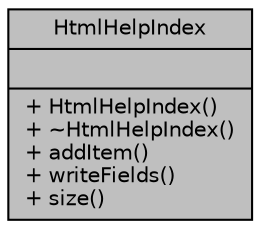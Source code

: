 digraph "HtmlHelpIndex"
{
 // LATEX_PDF_SIZE
  edge [fontname="Helvetica",fontsize="10",labelfontname="Helvetica",labelfontsize="10"];
  node [fontname="Helvetica",fontsize="10",shape=record];
  Node1 [label="{HtmlHelpIndex\n||+ HtmlHelpIndex()\l+ ~HtmlHelpIndex()\l+ addItem()\l+ writeFields()\l+ size()\l}",height=0.2,width=0.4,color="black", fillcolor="grey75", style="filled", fontcolor="black",tooltip=" "];
}
